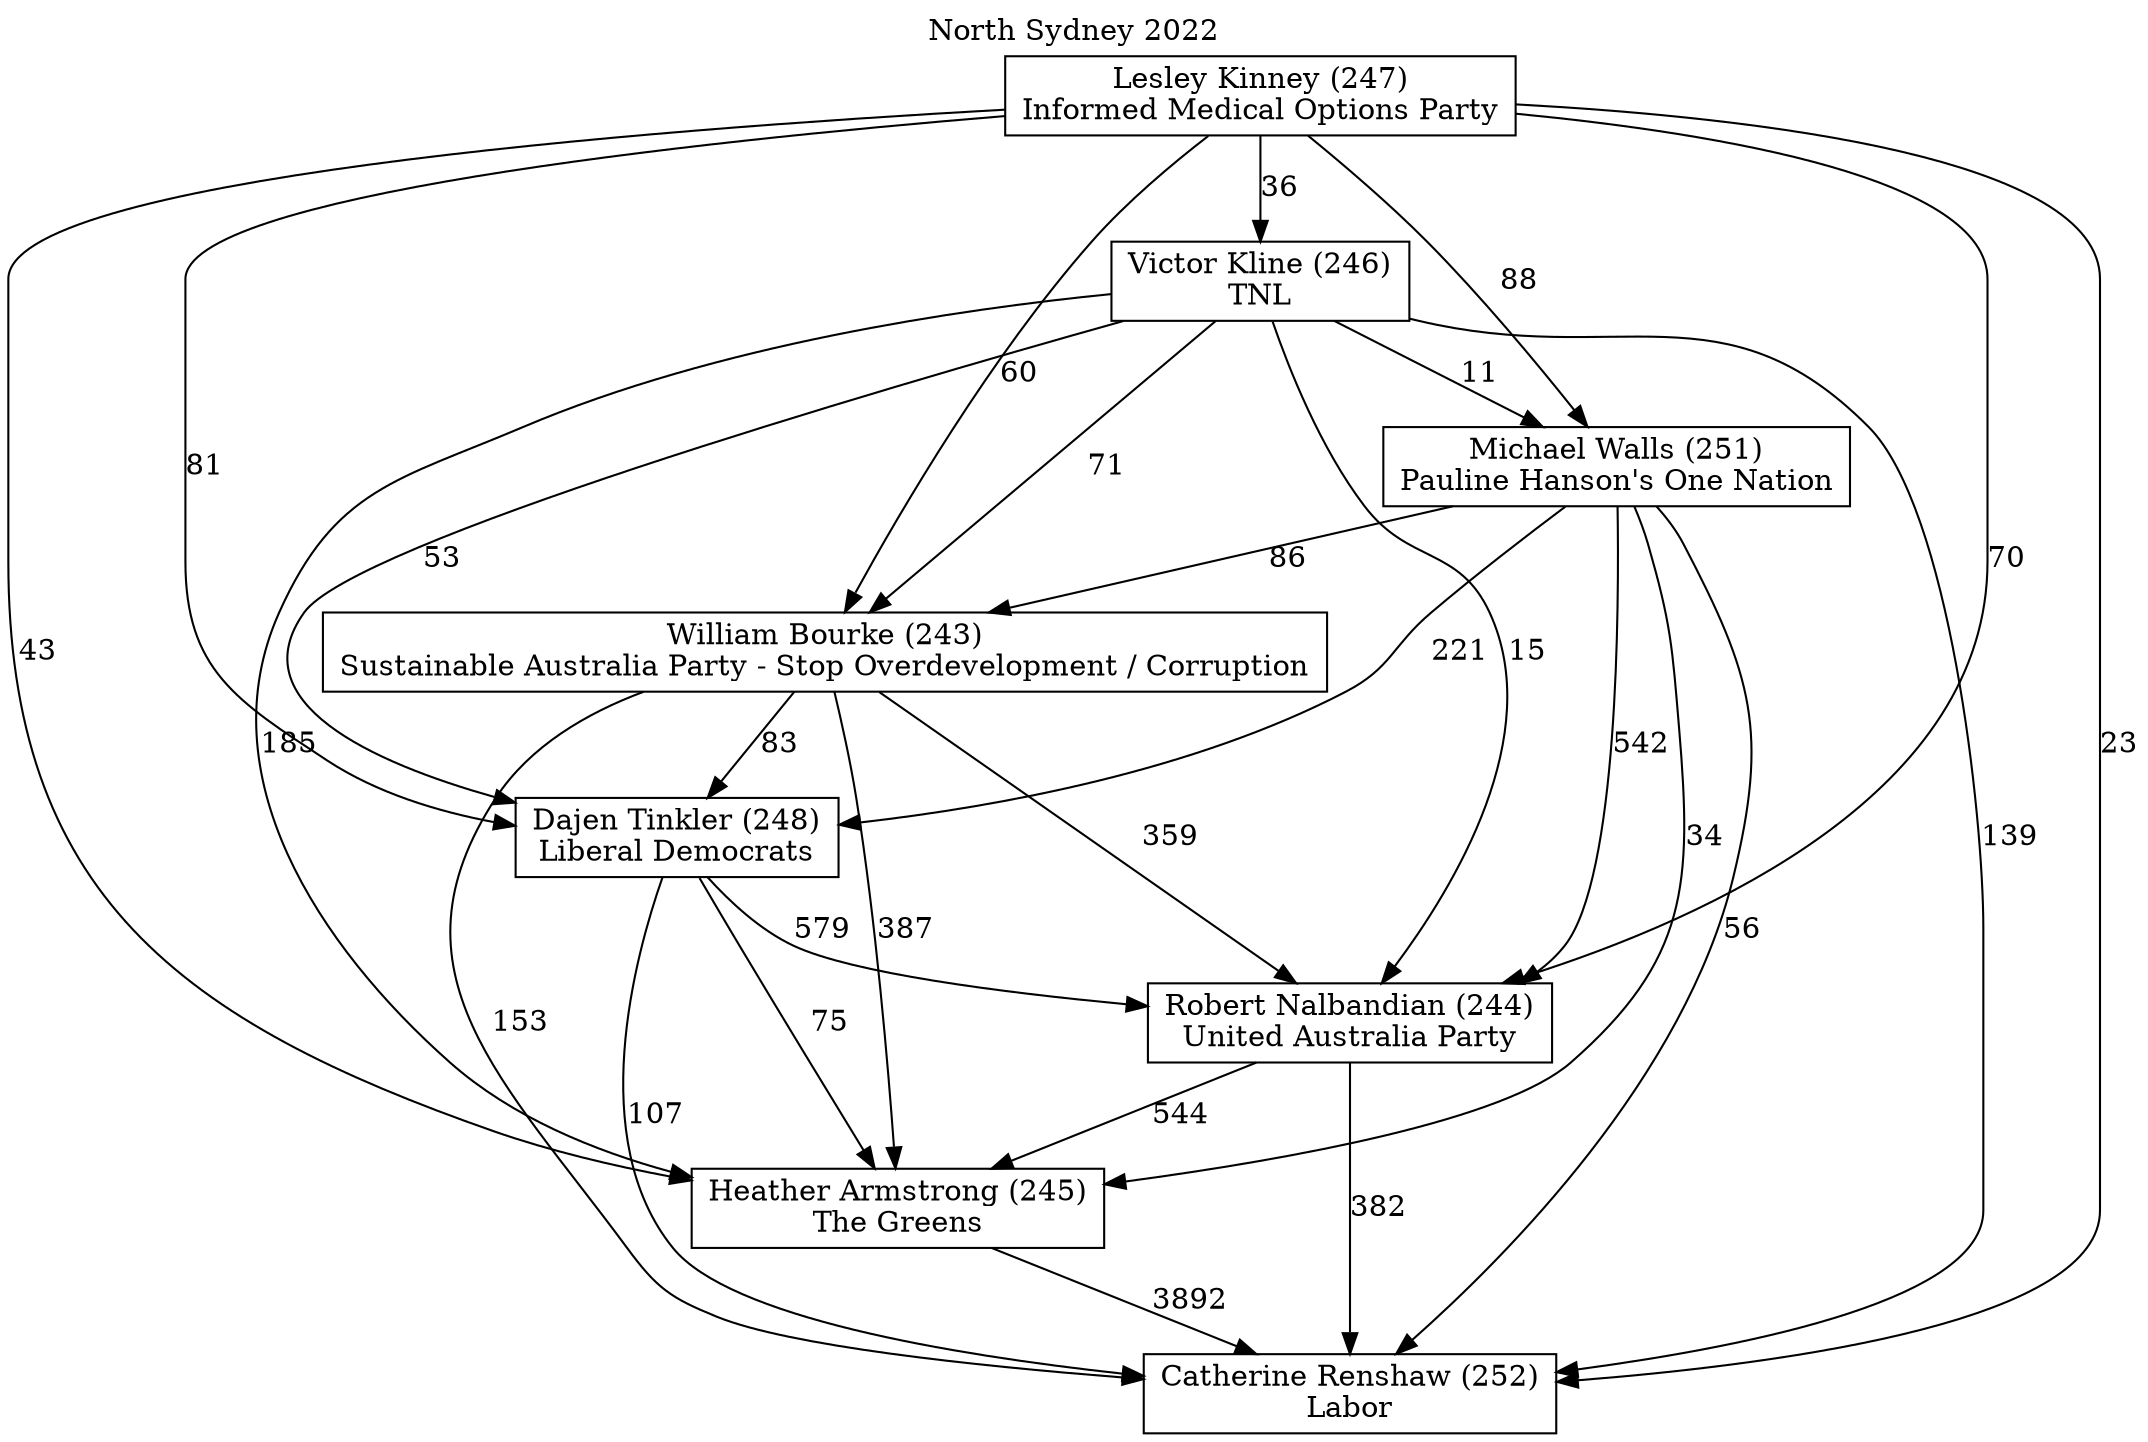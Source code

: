 // House preference flow
digraph "Catherine Renshaw (252)_North Sydney_2022" {
	graph [label="North Sydney 2022" labelloc=t mclimit=10]
	node [shape=box]
	"Dajen Tinkler (248)" [label="Dajen Tinkler (248)
Liberal Democrats"]
	"Heather Armstrong (245)" [label="Heather Armstrong (245)
The Greens"]
	"Lesley Kinney (247)" [label="Lesley Kinney (247)
Informed Medical Options Party"]
	"Victor Kline (246)" [label="Victor Kline (246)
TNL"]
	"Catherine Renshaw (252)" [label="Catherine Renshaw (252)
Labor"]
	"Michael Walls (251)" [label="Michael Walls (251)
Pauline Hanson's One Nation"]
	"William Bourke (243)" [label="William Bourke (243)
Sustainable Australia Party - Stop Overdevelopment / Corruption"]
	"Robert Nalbandian (244)" [label="Robert Nalbandian (244)
United Australia Party"]
	"Robert Nalbandian (244)" -> "Heather Armstrong (245)" [label=544]
	"Michael Walls (251)" -> "Heather Armstrong (245)" [label=34]
	"William Bourke (243)" -> "Dajen Tinkler (248)" [label=83]
	"Victor Kline (246)" -> "William Bourke (243)" [label=71]
	"Lesley Kinney (247)" -> "Catherine Renshaw (252)" [label=23]
	"Lesley Kinney (247)" -> "Dajen Tinkler (248)" [label=81]
	"Victor Kline (246)" -> "Dajen Tinkler (248)" [label=53]
	"Victor Kline (246)" -> "Heather Armstrong (245)" [label=185]
	"Victor Kline (246)" -> "Michael Walls (251)" [label=11]
	"Victor Kline (246)" -> "Catherine Renshaw (252)" [label=139]
	"Lesley Kinney (247)" -> "Michael Walls (251)" [label=88]
	"Lesley Kinney (247)" -> "Robert Nalbandian (244)" [label=70]
	"Lesley Kinney (247)" -> "Heather Armstrong (245)" [label=43]
	"Dajen Tinkler (248)" -> "Robert Nalbandian (244)" [label=579]
	"Michael Walls (251)" -> "William Bourke (243)" [label=86]
	"William Bourke (243)" -> "Heather Armstrong (245)" [label=387]
	"Michael Walls (251)" -> "Catherine Renshaw (252)" [label=56]
	"Victor Kline (246)" -> "Robert Nalbandian (244)" [label=15]
	"Michael Walls (251)" -> "Robert Nalbandian (244)" [label=542]
	"William Bourke (243)" -> "Robert Nalbandian (244)" [label=359]
	"Lesley Kinney (247)" -> "Victor Kline (246)" [label=36]
	"Robert Nalbandian (244)" -> "Catherine Renshaw (252)" [label=382]
	"William Bourke (243)" -> "Catherine Renshaw (252)" [label=153]
	"Dajen Tinkler (248)" -> "Heather Armstrong (245)" [label=75]
	"Michael Walls (251)" -> "Dajen Tinkler (248)" [label=221]
	"Lesley Kinney (247)" -> "William Bourke (243)" [label=60]
	"Heather Armstrong (245)" -> "Catherine Renshaw (252)" [label=3892]
	"Dajen Tinkler (248)" -> "Catherine Renshaw (252)" [label=107]
}
